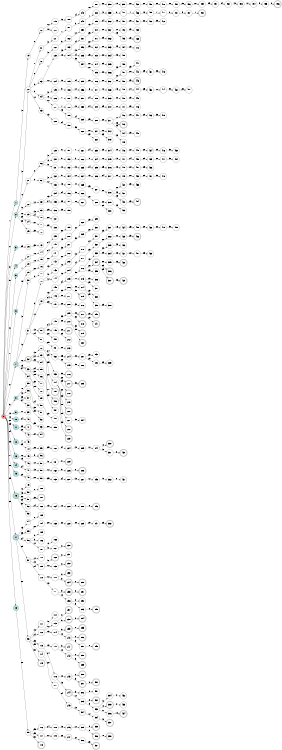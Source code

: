digraph APTA {
__start0 [label="" shape="none"];

rankdir=LR;
size="8,5";

s0 [style="filled", color="black", fillcolor="#ff817b" shape="circle", label="0"];
s1 [style="filled", color="black", fillcolor="powderblue" shape="circle", label="1"];
s2 [style="filled", color="black", fillcolor="powderblue" shape="circle", label="2"];
s3 [style="filled", color="black", fillcolor="powderblue" shape="circle", label="3"];
s4 [style="filled", color="black", fillcolor="powderblue" shape="circle", label="4"];
s5 [style="filled", color="black", fillcolor="powderblue" shape="circle", label="5"];
s6 [style="filled", color="black", fillcolor="powderblue" shape="circle", label="6"];
s7 [style="rounded,filled", color="black", fillcolor="powderblue" shape="doublecircle", label="7"];
s8 [style="filled", color="black", fillcolor="powderblue" shape="circle", label="8"];
s9 [style="filled", color="black", fillcolor="powderblue" shape="circle", label="9"];
s10 [style="filled", color="black", fillcolor="powderblue" shape="circle", label="10"];
s11 [style="filled", color="black", fillcolor="powderblue" shape="circle", label="11"];
s12 [style="filled", color="black", fillcolor="powderblue" shape="circle", label="12"];
s13 [style="filled", color="black", fillcolor="powderblue" shape="circle", label="13"];
s14 [style="filled", color="black", fillcolor="powderblue" shape="circle", label="14"];
s15 [style="filled", color="black", fillcolor="powderblue" shape="circle", label="15"];
s16 [style="rounded,filled", color="black", fillcolor="powderblue" shape="doublecircle", label="16"];
s17 [style="rounded,filled", color="black", fillcolor="powderblue" shape="doublecircle", label="17"];
s18 [style="filled", color="black", fillcolor="powderblue" shape="circle", label="18"];
s19 [style="filled", color="black", fillcolor="white" shape="circle", label="19"];
s20 [style="filled", color="black", fillcolor="white" shape="circle", label="20"];
s21 [style="filled", color="black", fillcolor="white" shape="circle", label="21"];
s22 [style="filled", color="black", fillcolor="white" shape="circle", label="22"];
s23 [style="filled", color="black", fillcolor="white" shape="circle", label="23"];
s24 [style="filled", color="black", fillcolor="white" shape="circle", label="24"];
s25 [style="filled", color="black", fillcolor="white" shape="circle", label="25"];
s26 [style="filled", color="black", fillcolor="white" shape="circle", label="26"];
s27 [style="filled", color="black", fillcolor="white" shape="circle", label="27"];
s28 [style="filled", color="black", fillcolor="white" shape="circle", label="28"];
s29 [style="filled", color="black", fillcolor="white" shape="circle", label="29"];
s30 [style="filled", color="black", fillcolor="white" shape="circle", label="30"];
s31 [style="filled", color="black", fillcolor="white" shape="circle", label="31"];
s32 [style="rounded,filled", color="black", fillcolor="white" shape="doublecircle", label="32"];
s33 [style="filled", color="black", fillcolor="white" shape="circle", label="33"];
s34 [style="filled", color="black", fillcolor="white" shape="circle", label="34"];
s35 [style="filled", color="black", fillcolor="white" shape="circle", label="35"];
s36 [style="filled", color="black", fillcolor="white" shape="circle", label="36"];
s37 [style="filled", color="black", fillcolor="white" shape="circle", label="37"];
s38 [style="filled", color="black", fillcolor="white" shape="circle", label="38"];
s39 [style="filled", color="black", fillcolor="white" shape="circle", label="39"];
s40 [style="filled", color="black", fillcolor="white" shape="circle", label="40"];
s41 [style="rounded,filled", color="black", fillcolor="white" shape="doublecircle", label="41"];
s42 [style="filled", color="black", fillcolor="white" shape="circle", label="42"];
s43 [style="filled", color="black", fillcolor="white" shape="circle", label="43"];
s44 [style="filled", color="black", fillcolor="white" shape="circle", label="44"];
s45 [style="filled", color="black", fillcolor="white" shape="circle", label="45"];
s46 [style="filled", color="black", fillcolor="white" shape="circle", label="46"];
s47 [style="filled", color="black", fillcolor="white" shape="circle", label="47"];
s48 [style="filled", color="black", fillcolor="white" shape="circle", label="48"];
s49 [style="filled", color="black", fillcolor="white" shape="circle", label="49"];
s50 [style="filled", color="black", fillcolor="white" shape="circle", label="50"];
s51 [style="filled", color="black", fillcolor="white" shape="circle", label="51"];
s52 [style="filled", color="black", fillcolor="white" shape="circle", label="52"];
s53 [style="filled", color="black", fillcolor="white" shape="circle", label="53"];
s54 [style="filled", color="black", fillcolor="white" shape="circle", label="54"];
s55 [style="filled", color="black", fillcolor="white" shape="circle", label="55"];
s56 [style="filled", color="black", fillcolor="white" shape="circle", label="56"];
s57 [style="filled", color="black", fillcolor="white" shape="circle", label="57"];
s58 [style="filled", color="black", fillcolor="white" shape="circle", label="58"];
s59 [style="filled", color="black", fillcolor="white" shape="circle", label="59"];
s60 [style="filled", color="black", fillcolor="white" shape="circle", label="60"];
s61 [style="filled", color="black", fillcolor="white" shape="circle", label="61"];
s62 [style="filled", color="black", fillcolor="white" shape="circle", label="62"];
s63 [style="filled", color="black", fillcolor="white" shape="circle", label="63"];
s64 [style="filled", color="black", fillcolor="white" shape="circle", label="64"];
s65 [style="filled", color="black", fillcolor="white" shape="circle", label="65"];
s66 [style="filled", color="black", fillcolor="white" shape="circle", label="66"];
s67 [style="filled", color="black", fillcolor="white" shape="circle", label="67"];
s68 [style="filled", color="black", fillcolor="white" shape="circle", label="68"];
s69 [style="filled", color="black", fillcolor="white" shape="circle", label="69"];
s70 [style="filled", color="black", fillcolor="white" shape="circle", label="70"];
s71 [style="filled", color="black", fillcolor="white" shape="circle", label="71"];
s72 [style="filled", color="black", fillcolor="white" shape="circle", label="72"];
s73 [style="filled", color="black", fillcolor="white" shape="circle", label="73"];
s74 [style="filled", color="black", fillcolor="white" shape="circle", label="74"];
s75 [style="filled", color="black", fillcolor="white" shape="circle", label="75"];
s76 [style="filled", color="black", fillcolor="white" shape="circle", label="76"];
s77 [style="filled", color="black", fillcolor="white" shape="circle", label="77"];
s78 [style="filled", color="black", fillcolor="white" shape="circle", label="78"];
s79 [style="filled", color="black", fillcolor="white" shape="circle", label="79"];
s80 [style="rounded,filled", color="black", fillcolor="white" shape="doublecircle", label="80"];
s81 [style="filled", color="black", fillcolor="white" shape="circle", label="81"];
s82 [style="filled", color="black", fillcolor="white" shape="circle", label="82"];
s83 [style="filled", color="black", fillcolor="white" shape="circle", label="83"];
s84 [style="filled", color="black", fillcolor="white" shape="circle", label="84"];
s85 [style="filled", color="black", fillcolor="white" shape="circle", label="85"];
s86 [style="filled", color="black", fillcolor="white" shape="circle", label="86"];
s87 [style="filled", color="black", fillcolor="white" shape="circle", label="87"];
s88 [style="filled", color="black", fillcolor="white" shape="circle", label="88"];
s89 [style="filled", color="black", fillcolor="white" shape="circle", label="89"];
s90 [style="filled", color="black", fillcolor="white" shape="circle", label="90"];
s91 [style="filled", color="black", fillcolor="white" shape="circle", label="91"];
s92 [style="filled", color="black", fillcolor="white" shape="circle", label="92"];
s93 [style="filled", color="black", fillcolor="white" shape="circle", label="93"];
s94 [style="rounded,filled", color="black", fillcolor="white" shape="doublecircle", label="94"];
s95 [style="filled", color="black", fillcolor="white" shape="circle", label="95"];
s96 [style="rounded,filled", color="black", fillcolor="white" shape="doublecircle", label="96"];
s97 [style="filled", color="black", fillcolor="white" shape="circle", label="97"];
s98 [style="filled", color="black", fillcolor="white" shape="circle", label="98"];
s99 [style="filled", color="black", fillcolor="white" shape="circle", label="99"];
s100 [style="filled", color="black", fillcolor="white" shape="circle", label="100"];
s101 [style="rounded,filled", color="black", fillcolor="white" shape="doublecircle", label="101"];
s102 [style="filled", color="black", fillcolor="white" shape="circle", label="102"];
s103 [style="filled", color="black", fillcolor="white" shape="circle", label="103"];
s104 [style="filled", color="black", fillcolor="white" shape="circle", label="104"];
s105 [style="filled", color="black", fillcolor="white" shape="circle", label="105"];
s106 [style="filled", color="black", fillcolor="white" shape="circle", label="106"];
s107 [style="filled", color="black", fillcolor="white" shape="circle", label="107"];
s108 [style="filled", color="black", fillcolor="white" shape="circle", label="108"];
s109 [style="filled", color="black", fillcolor="white" shape="circle", label="109"];
s110 [style="filled", color="black", fillcolor="white" shape="circle", label="110"];
s111 [style="filled", color="black", fillcolor="white" shape="circle", label="111"];
s112 [style="filled", color="black", fillcolor="white" shape="circle", label="112"];
s113 [style="filled", color="black", fillcolor="white" shape="circle", label="113"];
s114 [style="filled", color="black", fillcolor="white" shape="circle", label="114"];
s115 [style="rounded,filled", color="black", fillcolor="white" shape="doublecircle", label="115"];
s116 [style="filled", color="black", fillcolor="white" shape="circle", label="116"];
s117 [style="filled", color="black", fillcolor="white" shape="circle", label="117"];
s118 [style="rounded,filled", color="black", fillcolor="white" shape="doublecircle", label="118"];
s119 [style="filled", color="black", fillcolor="white" shape="circle", label="119"];
s120 [style="filled", color="black", fillcolor="white" shape="circle", label="120"];
s121 [style="filled", color="black", fillcolor="white" shape="circle", label="121"];
s122 [style="filled", color="black", fillcolor="white" shape="circle", label="122"];
s123 [style="filled", color="black", fillcolor="white" shape="circle", label="123"];
s124 [style="filled", color="black", fillcolor="white" shape="circle", label="124"];
s125 [style="filled", color="black", fillcolor="white" shape="circle", label="125"];
s126 [style="filled", color="black", fillcolor="white" shape="circle", label="126"];
s127 [style="filled", color="black", fillcolor="white" shape="circle", label="127"];
s128 [style="filled", color="black", fillcolor="white" shape="circle", label="128"];
s129 [style="filled", color="black", fillcolor="white" shape="circle", label="129"];
s130 [style="filled", color="black", fillcolor="white" shape="circle", label="130"];
s131 [style="filled", color="black", fillcolor="white" shape="circle", label="131"];
s132 [style="filled", color="black", fillcolor="white" shape="circle", label="132"];
s133 [style="filled", color="black", fillcolor="white" shape="circle", label="133"];
s134 [style="filled", color="black", fillcolor="white" shape="circle", label="134"];
s135 [style="filled", color="black", fillcolor="white" shape="circle", label="135"];
s136 [style="filled", color="black", fillcolor="white" shape="circle", label="136"];
s137 [style="filled", color="black", fillcolor="white" shape="circle", label="137"];
s138 [style="filled", color="black", fillcolor="white" shape="circle", label="138"];
s139 [style="filled", color="black", fillcolor="white" shape="circle", label="139"];
s140 [style="filled", color="black", fillcolor="white" shape="circle", label="140"];
s141 [style="filled", color="black", fillcolor="white" shape="circle", label="141"];
s142 [style="filled", color="black", fillcolor="white" shape="circle", label="142"];
s143 [style="filled", color="black", fillcolor="white" shape="circle", label="143"];
s144 [style="filled", color="black", fillcolor="white" shape="circle", label="144"];
s145 [style="filled", color="black", fillcolor="white" shape="circle", label="145"];
s146 [style="filled", color="black", fillcolor="white" shape="circle", label="146"];
s147 [style="filled", color="black", fillcolor="white" shape="circle", label="147"];
s148 [style="filled", color="black", fillcolor="white" shape="circle", label="148"];
s149 [style="filled", color="black", fillcolor="white" shape="circle", label="149"];
s150 [style="filled", color="black", fillcolor="white" shape="circle", label="150"];
s151 [style="filled", color="black", fillcolor="white" shape="circle", label="151"];
s152 [style="filled", color="black", fillcolor="white" shape="circle", label="152"];
s153 [style="filled", color="black", fillcolor="white" shape="circle", label="153"];
s154 [style="filled", color="black", fillcolor="white" shape="circle", label="154"];
s155 [style="rounded,filled", color="black", fillcolor="white" shape="doublecircle", label="155"];
s156 [style="rounded,filled", color="black", fillcolor="white" shape="doublecircle", label="156"];
s157 [style="filled", color="black", fillcolor="white" shape="circle", label="157"];
s158 [style="filled", color="black", fillcolor="white" shape="circle", label="158"];
s159 [style="filled", color="black", fillcolor="white" shape="circle", label="159"];
s160 [style="filled", color="black", fillcolor="white" shape="circle", label="160"];
s161 [style="filled", color="black", fillcolor="white" shape="circle", label="161"];
s162 [style="filled", color="black", fillcolor="white" shape="circle", label="162"];
s163 [style="filled", color="black", fillcolor="white" shape="circle", label="163"];
s164 [style="filled", color="black", fillcolor="white" shape="circle", label="164"];
s165 [style="filled", color="black", fillcolor="white" shape="circle", label="165"];
s166 [style="filled", color="black", fillcolor="white" shape="circle", label="166"];
s167 [style="filled", color="black", fillcolor="white" shape="circle", label="167"];
s168 [style="rounded,filled", color="black", fillcolor="white" shape="doublecircle", label="168"];
s169 [style="filled", color="black", fillcolor="white" shape="circle", label="169"];
s170 [style="filled", color="black", fillcolor="white" shape="circle", label="170"];
s171 [style="filled", color="black", fillcolor="white" shape="circle", label="171"];
s172 [style="filled", color="black", fillcolor="white" shape="circle", label="172"];
s173 [style="filled", color="black", fillcolor="white" shape="circle", label="173"];
s174 [style="filled", color="black", fillcolor="white" shape="circle", label="174"];
s175 [style="filled", color="black", fillcolor="white" shape="circle", label="175"];
s176 [style="filled", color="black", fillcolor="white" shape="circle", label="176"];
s177 [style="filled", color="black", fillcolor="white" shape="circle", label="177"];
s178 [style="filled", color="black", fillcolor="white" shape="circle", label="178"];
s179 [style="filled", color="black", fillcolor="white" shape="circle", label="179"];
s180 [style="filled", color="black", fillcolor="white" shape="circle", label="180"];
s181 [style="filled", color="black", fillcolor="white" shape="circle", label="181"];
s182 [style="filled", color="black", fillcolor="white" shape="circle", label="182"];
s183 [style="filled", color="black", fillcolor="white" shape="circle", label="183"];
s184 [style="filled", color="black", fillcolor="white" shape="circle", label="184"];
s185 [style="filled", color="black", fillcolor="white" shape="circle", label="185"];
s186 [style="filled", color="black", fillcolor="white" shape="circle", label="186"];
s187 [style="filled", color="black", fillcolor="white" shape="circle", label="187"];
s188 [style="filled", color="black", fillcolor="white" shape="circle", label="188"];
s189 [style="filled", color="black", fillcolor="white" shape="circle", label="189"];
s190 [style="filled", color="black", fillcolor="white" shape="circle", label="190"];
s191 [style="filled", color="black", fillcolor="white" shape="circle", label="191"];
s192 [style="filled", color="black", fillcolor="white" shape="circle", label="192"];
s193 [style="filled", color="black", fillcolor="white" shape="circle", label="193"];
s194 [style="filled", color="black", fillcolor="white" shape="circle", label="194"];
s195 [style="filled", color="black", fillcolor="white" shape="circle", label="195"];
s196 [style="filled", color="black", fillcolor="white" shape="circle", label="196"];
s197 [style="filled", color="black", fillcolor="white" shape="circle", label="197"];
s198 [style="filled", color="black", fillcolor="white" shape="circle", label="198"];
s199 [style="filled", color="black", fillcolor="white" shape="circle", label="199"];
s200 [style="filled", color="black", fillcolor="white" shape="circle", label="200"];
s201 [style="filled", color="black", fillcolor="white" shape="circle", label="201"];
s202 [style="filled", color="black", fillcolor="white" shape="circle", label="202"];
s203 [style="filled", color="black", fillcolor="white" shape="circle", label="203"];
s204 [style="filled", color="black", fillcolor="white" shape="circle", label="204"];
s205 [style="filled", color="black", fillcolor="white" shape="circle", label="205"];
s206 [style="filled", color="black", fillcolor="white" shape="circle", label="206"];
s207 [style="filled", color="black", fillcolor="white" shape="circle", label="207"];
s208 [style="filled", color="black", fillcolor="white" shape="circle", label="208"];
s209 [style="filled", color="black", fillcolor="white" shape="circle", label="209"];
s210 [style="filled", color="black", fillcolor="white" shape="circle", label="210"];
s211 [style="rounded,filled", color="black", fillcolor="white" shape="doublecircle", label="211"];
s212 [style="filled", color="black", fillcolor="white" shape="circle", label="212"];
s213 [style="filled", color="black", fillcolor="white" shape="circle", label="213"];
s214 [style="filled", color="black", fillcolor="white" shape="circle", label="214"];
s215 [style="filled", color="black", fillcolor="white" shape="circle", label="215"];
s216 [style="rounded,filled", color="black", fillcolor="white" shape="doublecircle", label="216"];
s217 [style="rounded,filled", color="black", fillcolor="white" shape="doublecircle", label="217"];
s218 [style="rounded,filled", color="black", fillcolor="white" shape="doublecircle", label="218"];
s219 [style="filled", color="black", fillcolor="white" shape="circle", label="219"];
s220 [style="rounded,filled", color="black", fillcolor="white" shape="doublecircle", label="220"];
s221 [style="filled", color="black", fillcolor="white" shape="circle", label="221"];
s222 [style="rounded,filled", color="black", fillcolor="white" shape="doublecircle", label="222"];
s223 [style="rounded,filled", color="black", fillcolor="white" shape="doublecircle", label="223"];
s224 [style="filled", color="black", fillcolor="white" shape="circle", label="224"];
s225 [style="rounded,filled", color="black", fillcolor="white" shape="doublecircle", label="225"];
s226 [style="filled", color="black", fillcolor="white" shape="circle", label="226"];
s227 [style="filled", color="black", fillcolor="white" shape="circle", label="227"];
s228 [style="filled", color="black", fillcolor="white" shape="circle", label="228"];
s229 [style="filled", color="black", fillcolor="white" shape="circle", label="229"];
s230 [style="rounded,filled", color="black", fillcolor="white" shape="doublecircle", label="230"];
s231 [style="filled", color="black", fillcolor="white" shape="circle", label="231"];
s232 [style="rounded,filled", color="black", fillcolor="white" shape="doublecircle", label="232"];
s233 [style="rounded,filled", color="black", fillcolor="white" shape="doublecircle", label="233"];
s234 [style="rounded,filled", color="black", fillcolor="white" shape="doublecircle", label="234"];
s235 [style="rounded,filled", color="black", fillcolor="white" shape="doublecircle", label="235"];
s236 [style="filled", color="black", fillcolor="white" shape="circle", label="236"];
s237 [style="rounded,filled", color="black", fillcolor="white" shape="doublecircle", label="237"];
s238 [style="rounded,filled", color="black", fillcolor="white" shape="doublecircle", label="238"];
s239 [style="rounded,filled", color="black", fillcolor="white" shape="doublecircle", label="239"];
s240 [style="filled", color="black", fillcolor="white" shape="circle", label="240"];
s241 [style="rounded,filled", color="black", fillcolor="white" shape="doublecircle", label="241"];
s242 [style="filled", color="black", fillcolor="white" shape="circle", label="242"];
s243 [style="filled", color="black", fillcolor="white" shape="circle", label="243"];
s244 [style="rounded,filled", color="black", fillcolor="white" shape="doublecircle", label="244"];
s245 [style="filled", color="black", fillcolor="white" shape="circle", label="245"];
s246 [style="filled", color="black", fillcolor="white" shape="circle", label="246"];
s247 [style="filled", color="black", fillcolor="white" shape="circle", label="247"];
s248 [style="filled", color="black", fillcolor="white" shape="circle", label="248"];
s249 [style="filled", color="black", fillcolor="white" shape="circle", label="249"];
s250 [style="filled", color="black", fillcolor="white" shape="circle", label="250"];
s251 [style="filled", color="black", fillcolor="white" shape="circle", label="251"];
s252 [style="filled", color="black", fillcolor="white" shape="circle", label="252"];
s253 [style="filled", color="black", fillcolor="white" shape="circle", label="253"];
s254 [style="filled", color="black", fillcolor="white" shape="circle", label="254"];
s255 [style="filled", color="black", fillcolor="white" shape="circle", label="255"];
s256 [style="filled", color="black", fillcolor="white" shape="circle", label="256"];
s257 [style="filled", color="black", fillcolor="white" shape="circle", label="257"];
s258 [style="filled", color="black", fillcolor="white" shape="circle", label="258"];
s259 [style="filled", color="black", fillcolor="white" shape="circle", label="259"];
s260 [style="filled", color="black", fillcolor="white" shape="circle", label="260"];
s261 [style="filled", color="black", fillcolor="white" shape="circle", label="261"];
s262 [style="filled", color="black", fillcolor="white" shape="circle", label="262"];
s263 [style="filled", color="black", fillcolor="white" shape="circle", label="263"];
s264 [style="filled", color="black", fillcolor="white" shape="circle", label="264"];
s265 [style="filled", color="black", fillcolor="white" shape="circle", label="265"];
s266 [style="filled", color="black", fillcolor="white" shape="circle", label="266"];
s267 [style="rounded,filled", color="black", fillcolor="white" shape="doublecircle", label="267"];
s268 [style="filled", color="black", fillcolor="white" shape="circle", label="268"];
s269 [style="filled", color="black", fillcolor="white" shape="circle", label="269"];
s270 [style="filled", color="black", fillcolor="white" shape="circle", label="270"];
s271 [style="filled", color="black", fillcolor="white" shape="circle", label="271"];
s272 [style="filled", color="black", fillcolor="white" shape="circle", label="272"];
s273 [style="filled", color="black", fillcolor="white" shape="circle", label="273"];
s274 [style="filled", color="black", fillcolor="white" shape="circle", label="274"];
s275 [style="rounded,filled", color="black", fillcolor="white" shape="doublecircle", label="275"];
s276 [style="filled", color="black", fillcolor="white" shape="circle", label="276"];
s277 [style="rounded,filled", color="black", fillcolor="white" shape="doublecircle", label="277"];
s278 [style="rounded,filled", color="black", fillcolor="white" shape="doublecircle", label="278"];
s279 [style="rounded,filled", color="black", fillcolor="white" shape="doublecircle", label="279"];
s280 [style="rounded,filled", color="black", fillcolor="white" shape="doublecircle", label="280"];
s281 [style="filled", color="black", fillcolor="white" shape="circle", label="281"];
s282 [style="filled", color="black", fillcolor="white" shape="circle", label="282"];
s283 [style="rounded,filled", color="black", fillcolor="white" shape="doublecircle", label="283"];
s284 [style="filled", color="black", fillcolor="white" shape="circle", label="284"];
s285 [style="filled", color="black", fillcolor="white" shape="circle", label="285"];
s286 [style="rounded,filled", color="black", fillcolor="white" shape="doublecircle", label="286"];
s287 [style="filled", color="black", fillcolor="white" shape="circle", label="287"];
s288 [style="filled", color="black", fillcolor="white" shape="circle", label="288"];
s289 [style="filled", color="black", fillcolor="white" shape="circle", label="289"];
s290 [style="rounded,filled", color="black", fillcolor="white" shape="doublecircle", label="290"];
s291 [style="rounded,filled", color="black", fillcolor="white" shape="doublecircle", label="291"];
s292 [style="filled", color="black", fillcolor="white" shape="circle", label="292"];
s293 [style="filled", color="black", fillcolor="white" shape="circle", label="293"];
s294 [style="rounded,filled", color="black", fillcolor="white" shape="doublecircle", label="294"];
s295 [style="rounded,filled", color="black", fillcolor="white" shape="doublecircle", label="295"];
s296 [style="rounded,filled", color="black", fillcolor="white" shape="doublecircle", label="296"];
s297 [style="filled", color="black", fillcolor="white" shape="circle", label="297"];
s298 [style="rounded,filled", color="black", fillcolor="white" shape="doublecircle", label="298"];
s299 [style="rounded,filled", color="black", fillcolor="white" shape="doublecircle", label="299"];
s300 [style="rounded,filled", color="black", fillcolor="white" shape="doublecircle", label="300"];
s301 [style="rounded,filled", color="black", fillcolor="white" shape="doublecircle", label="301"];
s302 [style="filled", color="black", fillcolor="white" shape="circle", label="302"];
s303 [style="filled", color="black", fillcolor="white" shape="circle", label="303"];
s304 [style="filled", color="black", fillcolor="white" shape="circle", label="304"];
s305 [style="filled", color="black", fillcolor="white" shape="circle", label="305"];
s306 [style="filled", color="black", fillcolor="white" shape="circle", label="306"];
s307 [style="filled", color="black", fillcolor="white" shape="circle", label="307"];
s308 [style="filled", color="black", fillcolor="white" shape="circle", label="308"];
s309 [style="filled", color="black", fillcolor="white" shape="circle", label="309"];
s310 [style="filled", color="black", fillcolor="white" shape="circle", label="310"];
s311 [style="filled", color="black", fillcolor="white" shape="circle", label="311"];
s312 [style="filled", color="black", fillcolor="white" shape="circle", label="312"];
s313 [style="filled", color="black", fillcolor="white" shape="circle", label="313"];
s314 [style="filled", color="black", fillcolor="white" shape="circle", label="314"];
s315 [style="filled", color="black", fillcolor="white" shape="circle", label="315"];
s316 [style="filled", color="black", fillcolor="white" shape="circle", label="316"];
s317 [style="filled", color="black", fillcolor="white" shape="circle", label="317"];
s318 [style="filled", color="black", fillcolor="white" shape="circle", label="318"];
s319 [style="filled", color="black", fillcolor="white" shape="circle", label="319"];
s320 [style="filled", color="black", fillcolor="white" shape="circle", label="320"];
s321 [style="filled", color="black", fillcolor="white" shape="circle", label="321"];
s322 [style="filled", color="black", fillcolor="white" shape="circle", label="322"];
s323 [style="filled", color="black", fillcolor="white" shape="circle", label="323"];
s324 [style="filled", color="black", fillcolor="white" shape="circle", label="324"];
s325 [style="filled", color="black", fillcolor="white" shape="circle", label="325"];
s326 [style="filled", color="black", fillcolor="white" shape="circle", label="326"];
s327 [style="filled", color="black", fillcolor="white" shape="circle", label="327"];
s328 [style="filled", color="black", fillcolor="white" shape="circle", label="328"];
s329 [style="filled", color="black", fillcolor="white" shape="circle", label="329"];
s330 [style="filled", color="black", fillcolor="white" shape="circle", label="330"];
s331 [style="filled", color="black", fillcolor="white" shape="circle", label="331"];
s332 [style="filled", color="black", fillcolor="white" shape="circle", label="332"];
s333 [style="filled", color="black", fillcolor="white" shape="circle", label="333"];
s334 [style="rounded,filled", color="black", fillcolor="white" shape="doublecircle", label="334"];
s335 [style="filled", color="black", fillcolor="white" shape="circle", label="335"];
s336 [style="filled", color="black", fillcolor="white" shape="circle", label="336"];
s337 [style="filled", color="black", fillcolor="white" shape="circle", label="337"];
s338 [style="filled", color="black", fillcolor="white" shape="circle", label="338"];
s339 [style="filled", color="black", fillcolor="white" shape="circle", label="339"];
s340 [style="rounded,filled", color="black", fillcolor="white" shape="doublecircle", label="340"];
s341 [style="rounded,filled", color="black", fillcolor="white" shape="doublecircle", label="341"];
s342 [style="filled", color="black", fillcolor="white" shape="circle", label="342"];
s343 [style="filled", color="black", fillcolor="white" shape="circle", label="343"];
s344 [style="filled", color="black", fillcolor="white" shape="circle", label="344"];
s345 [style="filled", color="black", fillcolor="white" shape="circle", label="345"];
s346 [style="rounded,filled", color="black", fillcolor="white" shape="doublecircle", label="346"];
s347 [style="filled", color="black", fillcolor="white" shape="circle", label="347"];
s348 [style="rounded,filled", color="black", fillcolor="white" shape="doublecircle", label="348"];
s349 [style="rounded,filled", color="black", fillcolor="white" shape="doublecircle", label="349"];
s350 [style="rounded,filled", color="black", fillcolor="white" shape="doublecircle", label="350"];
s351 [style="filled", color="black", fillcolor="white" shape="circle", label="351"];
s352 [style="rounded,filled", color="black", fillcolor="white" shape="doublecircle", label="352"];
s353 [style="filled", color="black", fillcolor="white" shape="circle", label="353"];
s354 [style="filled", color="black", fillcolor="white" shape="circle", label="354"];
s355 [style="rounded,filled", color="black", fillcolor="white" shape="doublecircle", label="355"];
s356 [style="rounded,filled", color="black", fillcolor="white" shape="doublecircle", label="356"];
s357 [style="rounded,filled", color="black", fillcolor="white" shape="doublecircle", label="357"];
s358 [style="filled", color="black", fillcolor="white" shape="circle", label="358"];
s359 [style="filled", color="black", fillcolor="white" shape="circle", label="359"];
s360 [style="filled", color="black", fillcolor="white" shape="circle", label="360"];
s361 [style="filled", color="black", fillcolor="white" shape="circle", label="361"];
s362 [style="filled", color="black", fillcolor="white" shape="circle", label="362"];
s363 [style="filled", color="black", fillcolor="white" shape="circle", label="363"];
s364 [style="filled", color="black", fillcolor="white" shape="circle", label="364"];
s365 [style="filled", color="black", fillcolor="white" shape="circle", label="365"];
s366 [style="filled", color="black", fillcolor="white" shape="circle", label="366"];
s367 [style="filled", color="black", fillcolor="white" shape="circle", label="367"];
s368 [style="filled", color="black", fillcolor="white" shape="circle", label="368"];
s369 [style="filled", color="black", fillcolor="white" shape="circle", label="369"];
s370 [style="filled", color="black", fillcolor="white" shape="circle", label="370"];
s371 [style="filled", color="black", fillcolor="white" shape="circle", label="371"];
s372 [style="filled", color="black", fillcolor="white" shape="circle", label="372"];
s373 [style="filled", color="black", fillcolor="white" shape="circle", label="373"];
s374 [style="filled", color="black", fillcolor="white" shape="circle", label="374"];
s375 [style="filled", color="black", fillcolor="white" shape="circle", label="375"];
s376 [style="filled", color="black", fillcolor="white" shape="circle", label="376"];
s377 [style="filled", color="black", fillcolor="white" shape="circle", label="377"];
s378 [style="filled", color="black", fillcolor="white" shape="circle", label="378"];
s379 [style="filled", color="black", fillcolor="white" shape="circle", label="379"];
s380 [style="filled", color="black", fillcolor="white" shape="circle", label="380"];
s381 [style="filled", color="black", fillcolor="white" shape="circle", label="381"];
s382 [style="filled", color="black", fillcolor="white" shape="circle", label="382"];
s383 [style="filled", color="black", fillcolor="white" shape="circle", label="383"];
s384 [style="filled", color="black", fillcolor="white" shape="circle", label="384"];
s385 [style="filled", color="black", fillcolor="white" shape="circle", label="385"];
s386 [style="rounded,filled", color="black", fillcolor="white" shape="doublecircle", label="386"];
s387 [style="rounded,filled", color="black", fillcolor="white" shape="doublecircle", label="387"];
s388 [style="filled", color="black", fillcolor="white" shape="circle", label="388"];
s389 [style="filled", color="black", fillcolor="white" shape="circle", label="389"];
s390 [style="rounded,filled", color="black", fillcolor="white" shape="doublecircle", label="390"];
s391 [style="filled", color="black", fillcolor="white" shape="circle", label="391"];
s392 [style="filled", color="black", fillcolor="white" shape="circle", label="392"];
s393 [style="rounded,filled", color="black", fillcolor="white" shape="doublecircle", label="393"];
s394 [style="filled", color="black", fillcolor="white" shape="circle", label="394"];
s395 [style="rounded,filled", color="black", fillcolor="white" shape="doublecircle", label="395"];
s396 [style="filled", color="black", fillcolor="white" shape="circle", label="396"];
s397 [style="rounded,filled", color="black", fillcolor="white" shape="doublecircle", label="397"];
s398 [style="rounded,filled", color="black", fillcolor="white" shape="doublecircle", label="398"];
s399 [style="filled", color="black", fillcolor="white" shape="circle", label="399"];
s400 [style="filled", color="black", fillcolor="white" shape="circle", label="400"];
s401 [style="filled", color="black", fillcolor="white" shape="circle", label="401"];
s402 [style="filled", color="black", fillcolor="white" shape="circle", label="402"];
s403 [style="filled", color="black", fillcolor="white" shape="circle", label="403"];
s404 [style="filled", color="black", fillcolor="white" shape="circle", label="404"];
s405 [style="filled", color="black", fillcolor="white" shape="circle", label="405"];
s406 [style="filled", color="black", fillcolor="white" shape="circle", label="406"];
s407 [style="filled", color="black", fillcolor="white" shape="circle", label="407"];
s408 [style="filled", color="black", fillcolor="white" shape="circle", label="408"];
s409 [style="filled", color="black", fillcolor="white" shape="circle", label="409"];
s410 [style="filled", color="black", fillcolor="white" shape="circle", label="410"];
s411 [style="filled", color="black", fillcolor="white" shape="circle", label="411"];
s412 [style="filled", color="black", fillcolor="white" shape="circle", label="412"];
s413 [style="rounded,filled", color="black", fillcolor="white" shape="doublecircle", label="413"];
s414 [style="filled", color="black", fillcolor="white" shape="circle", label="414"];
s415 [style="filled", color="black", fillcolor="white" shape="circle", label="415"];
s416 [style="filled", color="black", fillcolor="white" shape="circle", label="416"];
s417 [style="filled", color="black", fillcolor="white" shape="circle", label="417"];
s418 [style="filled", color="black", fillcolor="white" shape="circle", label="418"];
s419 [style="filled", color="black", fillcolor="white" shape="circle", label="419"];
s420 [style="filled", color="black", fillcolor="white" shape="circle", label="420"];
s421 [style="filled", color="black", fillcolor="white" shape="circle", label="421"];
s422 [style="filled", color="black", fillcolor="white" shape="circle", label="422"];
s423 [style="filled", color="black", fillcolor="white" shape="circle", label="423"];
s424 [style="filled", color="black", fillcolor="white" shape="circle", label="424"];
s425 [style="filled", color="black", fillcolor="white" shape="circle", label="425"];
s426 [style="filled", color="black", fillcolor="white" shape="circle", label="426"];
s427 [style="filled", color="black", fillcolor="white" shape="circle", label="427"];
s428 [style="rounded,filled", color="black", fillcolor="white" shape="doublecircle", label="428"];
s429 [style="rounded,filled", color="black", fillcolor="white" shape="doublecircle", label="429"];
s430 [style="rounded,filled", color="black", fillcolor="white" shape="doublecircle", label="430"];
s431 [style="filled", color="black", fillcolor="white" shape="circle", label="431"];
s432 [style="filled", color="black", fillcolor="white" shape="circle", label="432"];
s433 [style="filled", color="black", fillcolor="white" shape="circle", label="433"];
s434 [style="rounded,filled", color="black", fillcolor="white" shape="doublecircle", label="434"];
s435 [style="filled", color="black", fillcolor="white" shape="circle", label="435"];
s436 [style="filled", color="black", fillcolor="white" shape="circle", label="436"];
s437 [style="filled", color="black", fillcolor="white" shape="circle", label="437"];
s438 [style="filled", color="black", fillcolor="white" shape="circle", label="438"];
s439 [style="rounded,filled", color="black", fillcolor="white" shape="doublecircle", label="439"];
s440 [style="filled", color="black", fillcolor="white" shape="circle", label="440"];
s441 [style="filled", color="black", fillcolor="white" shape="circle", label="441"];
s442 [style="filled", color="black", fillcolor="white" shape="circle", label="442"];
s443 [style="rounded,filled", color="black", fillcolor="white" shape="doublecircle", label="443"];
s444 [style="filled", color="black", fillcolor="white" shape="circle", label="444"];
s445 [style="filled", color="black", fillcolor="white" shape="circle", label="445"];
s446 [style="filled", color="black", fillcolor="white" shape="circle", label="446"];
s447 [style="filled", color="black", fillcolor="white" shape="circle", label="447"];
s448 [style="filled", color="black", fillcolor="white" shape="circle", label="448"];
s449 [style="filled", color="black", fillcolor="white" shape="circle", label="449"];
s450 [style="filled", color="black", fillcolor="white" shape="circle", label="450"];
s451 [style="filled", color="black", fillcolor="white" shape="circle", label="451"];
s452 [style="filled", color="black", fillcolor="white" shape="circle", label="452"];
s453 [style="filled", color="black", fillcolor="white" shape="circle", label="453"];
s454 [style="rounded,filled", color="black", fillcolor="white" shape="doublecircle", label="454"];
s455 [style="filled", color="black", fillcolor="white" shape="circle", label="455"];
s456 [style="rounded,filled", color="black", fillcolor="white" shape="doublecircle", label="456"];
s457 [style="filled", color="black", fillcolor="white" shape="circle", label="457"];
s458 [style="filled", color="black", fillcolor="white" shape="circle", label="458"];
s459 [style="filled", color="black", fillcolor="white" shape="circle", label="459"];
s460 [style="filled", color="black", fillcolor="white" shape="circle", label="460"];
s461 [style="filled", color="black", fillcolor="white" shape="circle", label="461"];
s462 [style="filled", color="black", fillcolor="white" shape="circle", label="462"];
s463 [style="filled", color="black", fillcolor="white" shape="circle", label="463"];
s464 [style="filled", color="black", fillcolor="white" shape="circle", label="464"];
s465 [style="filled", color="black", fillcolor="white" shape="circle", label="465"];
s466 [style="filled", color="black", fillcolor="white" shape="circle", label="466"];
s467 [style="filled", color="black", fillcolor="white" shape="circle", label="467"];
s468 [style="filled", color="black", fillcolor="white" shape="circle", label="468"];
s469 [style="filled", color="black", fillcolor="white" shape="circle", label="469"];
s470 [style="filled", color="black", fillcolor="white" shape="circle", label="470"];
s471 [style="filled", color="black", fillcolor="white" shape="circle", label="471"];
s472 [style="filled", color="black", fillcolor="white" shape="circle", label="472"];
s473 [style="filled", color="black", fillcolor="white" shape="circle", label="473"];
s474 [style="filled", color="black", fillcolor="white" shape="circle", label="474"];
s475 [style="filled", color="black", fillcolor="white" shape="circle", label="475"];
s476 [style="filled", color="black", fillcolor="white" shape="circle", label="476"];
s477 [style="filled", color="black", fillcolor="white" shape="circle", label="477"];
s478 [style="filled", color="black", fillcolor="white" shape="circle", label="478"];
s479 [style="filled", color="black", fillcolor="white" shape="circle", label="479"];
s480 [style="filled", color="black", fillcolor="white" shape="circle", label="480"];
s481 [style="filled", color="black", fillcolor="white" shape="circle", label="481"];
s482 [style="filled", color="black", fillcolor="white" shape="circle", label="482"];
s483 [style="filled", color="black", fillcolor="white" shape="circle", label="483"];
s484 [style="filled", color="black", fillcolor="white" shape="circle", label="484"];
s485 [style="filled", color="black", fillcolor="white" shape="circle", label="485"];
s486 [style="filled", color="black", fillcolor="white" shape="circle", label="486"];
s487 [style="filled", color="black", fillcolor="white" shape="circle", label="487"];
s488 [style="filled", color="black", fillcolor="white" shape="circle", label="488"];
s489 [style="filled", color="black", fillcolor="white" shape="circle", label="489"];
s490 [style="rounded,filled", color="black", fillcolor="white" shape="doublecircle", label="490"];
s491 [style="filled", color="black", fillcolor="white" shape="circle", label="491"];
s492 [style="filled", color="black", fillcolor="white" shape="circle", label="492"];
s493 [style="filled", color="black", fillcolor="white" shape="circle", label="493"];
s494 [style="filled", color="black", fillcolor="white" shape="circle", label="494"];
s495 [style="filled", color="black", fillcolor="white" shape="circle", label="495"];
s496 [style="rounded,filled", color="black", fillcolor="white" shape="doublecircle", label="496"];
s0 -> s1 [label="1"];
s0 -> s2 [label="2"];
s0 -> s3 [label="3"];
s0 -> s4 [label="5"];
s0 -> s5 [label="6"];
s0 -> s6 [label="7"];
s0 -> s7 [label="8"];
s0 -> s8 [label="9"];
s0 -> s9 [label="10"];
s0 -> s10 [label="12"];
s0 -> s11 [label="22"];
s0 -> s12 [label="23"];
s0 -> s13 [label="24"];
s0 -> s14 [label="25"];
s0 -> s15 [label="27"];
s0 -> s16 [label="28"];
s0 -> s17 [label="29"];
s0 -> s18 [label="30"];
s1 -> s19 [label="3"];
s2 -> s20 [label="3"];
s2 -> s21 [label="8"];
s2 -> s22 [label="9"];
s2 -> s23 [label="12"];
s2 -> s24 [label="25"];
s2 -> s25 [label="28"];
s3 -> s26 [label="25"];
s4 -> s27 [label="7"];
s5 -> s28 [label="7"];
s6 -> s29 [label="18"];
s7 -> s30 [label="3"];
s7 -> s31 [label="9"];
s7 -> s32 [label="12"];
s7 -> s33 [label="13"];
s7 -> s34 [label="24"];
s8 -> s35 [label="8"];
s8 -> s36 [label="12"];
s8 -> s37 [label="23"];
s8 -> s38 [label="24"];
s9 -> s39 [label="11"];
s10 -> s40 [label="24"];
s11 -> s41 [label="23"];
s11 -> s42 [label="28"];
s12 -> s43 [label="7"];
s12 -> s44 [label="29"];
s13 -> s45 [label="12"];
s13 -> s46 [label="13"];
s14 -> s47 [label="24"];
s15 -> s48 [label="29"];
s16 -> s49 [label="9"];
s16 -> s50 [label="13"];
s16 -> s51 [label="22"];
s16 -> s52 [label="25"];
s16 -> s53 [label="30"];
s17 -> s54 [label="13"];
s17 -> s55 [label="23"];
s17 -> s56 [label="24"];
s17 -> s57 [label="25"];
s17 -> s58 [label="28"];
s18 -> s59 [label="28"];
s19 -> s60 [label="6"];
s20 -> s61 [label="1"];
s20 -> s62 [label="2"];
s20 -> s63 [label="6"];
s20 -> s64 [label="9"];
s20 -> s65 [label="12"];
s21 -> s66 [label="2"];
s21 -> s67 [label="9"];
s22 -> s68 [label="12"];
s23 -> s69 [label="13"];
s23 -> s70 [label="24"];
s24 -> s71 [label="22"];
s25 -> s72 [label="23"];
s26 -> s73 [label="23"];
s27 -> s74 [label="18"];
s28 -> s75 [label="18"];
s29 -> s76 [label="22"];
s30 -> s77 [label="6"];
s31 -> s78 [label="3"];
s31 -> s79 [label="12"];
s31 -> s80 [label="13"];
s31 -> s81 [label="24"];
s32 -> s82 [label="13"];
s32 -> s83 [label="24"];
s32 -> s84 [label="25"];
s33 -> s85 [label="24"];
s33 -> s86 [label="25"];
s33 -> s87 [label="28"];
s34 -> s88 [label="23"];
s34 -> s89 [label="28"];
s36 -> s90 [label="24"];
s38 -> s91 [label="23"];
s38 -> s92 [label="29"];
s40 -> s93 [label="25"];
s42 -> s94 [label="22"];
s44 -> s95 [label="28"];
s45 -> s96 [label="9"];
s46 -> s97 [label="12"];
s47 -> s98 [label="13"];
s48 -> s99 [label="28"];
s50 -> s100 [label="8"];
s51 -> s101 [label="23"];
s52 -> s102 [label="24"];
s54 -> s103 [label="8"];
s55 -> s104 [label="22"];
s56 -> s105 [label="8"];
s56 -> s106 [label="9"];
s56 -> s107 [label="12"];
s57 -> s108 [label="12"];
s57 -> s109 [label="13"];
s57 -> s110 [label="24"];
s58 -> s111 [label="13"];
s58 -> s112 [label="24"];
s58 -> s113 [label="25"];
s58 -> s114 [label="29"];
s58 -> s115 [label="30"];
s59 -> s116 [label="25"];
s59 -> s117 [label="29"];
s59 -> s118 [label="30"];
s60 -> s119 [label="12"];
s60 -> s120 [label="18"];
s61 -> s121 [label="3"];
s62 -> s122 [label="3"];
s63 -> s123 [label="7"];
s63 -> s124 [label="12"];
s64 -> s125 [label="3"];
s64 -> s126 [label="6"];
s64 -> s127 [label="12"];
s65 -> s128 [label="13"];
s66 -> s129 [label="3"];
s66 -> s130 [label="8"];
s66 -> s131 [label="9"];
s67 -> s132 [label="3"];
s67 -> s133 [label="12"];
s68 -> s134 [label="13"];
s68 -> s135 [label="24"];
s69 -> s136 [label="25"];
s70 -> s137 [label="28"];
s71 -> s138 [label="29"];
s74 -> s139 [label="24"];
s75 -> s140 [label="24"];
s76 -> s141 [label="28"];
s77 -> s142 [label="13"];
s78 -> s143 [label="9"];
s78 -> s144 [label="12"];
s79 -> s145 [label="13"];
s79 -> s146 [label="24"];
s79 -> s147 [label="25"];
s80 -> s148 [label="24"];
s80 -> s149 [label="25"];
s80 -> s150 [label="28"];
s81 -> s151 [label="25"];
s82 -> s152 [label="24"];
s82 -> s153 [label="25"];
s83 -> s154 [label="25"];
s83 -> s155 [label="28"];
s85 -> s156 [label="28"];
s86 -> s157 [label="23"];
s90 -> s158 [label="29"];
s93 -> s159 [label="28"];
s95 -> s160 [label="25"];
s97 -> s161 [label="9"];
s98 -> s162 [label="12"];
s99 -> s163 [label="25"];
s102 -> s164 [label="13"];
s104 -> s165 [label="28"];
s107 -> s166 [label="8"];
s107 -> s167 [label="9"];
s109 -> s168 [label="9"];
s109 -> s169 [label="12"];
s110 -> s170 [label="12"];
s110 -> s171 [label="13"];
s112 -> s172 [label="9"];
s112 -> s173 [label="12"];
s112 -> s174 [label="13"];
s113 -> s175 [label="13"];
s113 -> s176 [label="24"];
s114 -> s177 [label="28"];
s116 -> s178 [label="24"];
s117 -> s179 [label="22"];
s119 -> s180 [label="13"];
s121 -> s181 [label="1"];
s122 -> s182 [label="9"];
s123 -> s183 [label="13"];
s123 -> s184 [label="18"];
s124 -> s185 [label="13"];
s125 -> s186 [label="9"];
s126 -> s187 [label="7"];
s127 -> s188 [label="7"];
s127 -> s189 [label="13"];
s128 -> s190 [label="24"];
s129 -> s191 [label="6"];
s130 -> s192 [label="9"];
s131 -> s193 [label="12"];
s132 -> s194 [label="9"];
s133 -> s195 [label="13"];
s134 -> s196 [label="24"];
s135 -> s197 [label="25"];
s136 -> s198 [label="29"];
s139 -> s199 [label="30"];
s140 -> s200 [label="19"];
s141 -> s201 [label="23"];
s142 -> s202 [label="22"];
s143 -> s203 [label="12"];
s144 -> s204 [label="13"];
s145 -> s205 [label="24"];
s146 -> s206 [label="25"];
s146 -> s207 [label="28"];
s147 -> s208 [label="28"];
s148 -> s209 [label="25"];
s148 -> s210 [label="28"];
s149 -> s211 [label="28"];
s149 -> s212 [label="29"];
s151 -> s213 [label="28"];
s152 -> s214 [label="25"];
s152 -> s215 [label="28"];
s153 -> s216 [label="23"];
s153 -> s217 [label="28"];
s153 -> s218 [label="29"];
s154 -> s219 [label="22"];
s154 -> s220 [label="23"];
s154 -> s221 [label="28"];
s154 -> s222 [label="29"];
s155 -> s223 [label="23"];
s160 -> s224 [label="24"];
s161 -> s225 [label="8"];
s162 -> s226 [label="9"];
s163 -> s227 [label="24"];
s164 -> s228 [label="12"];
s165 -> s229 [label="22"];
s167 -> s230 [label="8"];
s168 -> s231 [label="8"];
s169 -> s232 [label="8"];
s170 -> s233 [label="8"];
s170 -> s234 [label="9"];
s171 -> s235 [label="9"];
s171 -> s236 [label="12"];
s173 -> s237 [label="8"];
s173 -> s238 [label="9"];
s174 -> s239 [label="9"];
s174 -> s240 [label="12"];
s175 -> s241 [label="9"];
s175 -> s242 [label="12"];
s176 -> s243 [label="12"];
s176 -> s244 [label="13"];
s177 -> s245 [label="24"];
s178 -> s246 [label="13"];
s179 -> s247 [label="28"];
s180 -> s248 [label="24"];
s181 -> s249 [label="3"];
s182 -> s250 [label="12"];
s183 -> s251 [label="24"];
s184 -> s252 [label="19"];
s184 -> s253 [label="24"];
s184 -> s254 [label="25"];
s185 -> s255 [label="24"];
s186 -> s256 [label="12"];
s187 -> s257 [label="13"];
s188 -> s258 [label="13"];
s189 -> s259 [label="24"];
s190 -> s260 [label="25"];
s191 -> s261 [label="7"];
s192 -> s262 [label="3"];
s193 -> s263 [label="13"];
s194 -> s264 [label="12"];
s195 -> s265 [label="24"];
s196 -> s266 [label="25"];
s197 -> s267 [label="28"];
s200 -> s268 [label="22"];
s201 -> s269 [label="29"];
s203 -> s270 [label="13"];
s204 -> s271 [label="24"];
s205 -> s272 [label="25"];
s205 -> s273 [label="28"];
s206 -> s274 [label="28"];
s206 -> s275 [label="29"];
s208 -> s276 [label="23"];
s209 -> s277 [label="28"];
s209 -> s278 [label="29"];
s210 -> s279 [label="23"];
s210 -> s280 [label="29"];
s214 -> s281 [label="28"];
s215 -> s282 [label="29"];
s217 -> s283 [label="23"];
s221 -> s284 [label="23"];
s224 -> s285 [label="13"];
s226 -> s286 [label="8"];
s227 -> s287 [label="13"];
s228 -> s288 [label="9"];
s229 -> s289 [label="28"];
s234 -> s290 [label="8"];
s235 -> s291 [label="8"];
s236 -> s292 [label="8"];
s236 -> s293 [label="9"];
s238 -> s294 [label="8"];
s239 -> s295 [label="8"];
s240 -> s296 [label="8"];
s240 -> s297 [label="9"];
s242 -> s298 [label="8"];
s242 -> s299 [label="9"];
s243 -> s300 [label="8"];
s243 -> s301 [label="9"];
s244 -> s302 [label="9"];
s244 -> s303 [label="12"];
s245 -> s304 [label="13"];
s246 -> s305 [label="12"];
s247 -> s306 [label="22"];
s248 -> s307 [label="18"];
s249 -> s308 [label="1"];
s250 -> s309 [label="13"];
s251 -> s310 [label="25"];
s252 -> s311 [label="22"];
s252 -> s312 [label="25"];
s253 -> s313 [label="25"];
s254 -> s314 [label="22"];
s254 -> s315 [label="28"];
s255 -> s316 [label="25"];
s256 -> s317 [label="6"];
s257 -> s318 [label="24"];
s258 -> s319 [label="24"];
s259 -> s320 [label="25"];
s260 -> s321 [label="28"];
s260 -> s322 [label="29"];
s261 -> s323 [label="24"];
s262 -> s324 [label="9"];
s263 -> s325 [label="24"];
s264 -> s326 [label="13"];
s265 -> s327 [label="25"];
s266 -> s328 [label="28"];
s268 -> s329 [label="23"];
s269 -> s330 [label="28"];
s270 -> s331 [label="24"];
s271 -> s332 [label="25"];
s272 -> s333 [label="19"];
s272 -> s334 [label="28"];
s272 -> s335 [label="29"];
s273 -> s336 [label="23"];
s273 -> s337 [label="29"];
s274 -> s338 [label="23"];
s274 -> s339 [label="29"];
s277 -> s340 [label="23"];
s277 -> s341 [label="29"];
s281 -> s342 [label="23"];
s281 -> s343 [label="29"];
s285 -> s344 [label="12"];
s287 -> s345 [label="12"];
s288 -> s346 [label="8"];
s289 -> s347 [label="29"];
s293 -> s348 [label="8"];
s297 -> s349 [label="8"];
s301 -> s350 [label="8"];
s302 -> s351 [label="8"];
s303 -> s352 [label="8"];
s303 -> s353 [label="9"];
s304 -> s354 [label="12"];
s305 -> s355 [label="8"];
s305 -> s356 [label="9"];
s306 -> s357 [label="23"];
s307 -> s358 [label="22"];
s308 -> s359 [label="3"];
s309 -> s360 [label="24"];
s310 -> s361 [label="28"];
s311 -> s362 [label="23"];
s312 -> s363 [label="28"];
s313 -> s364 [label="22"];
s314 -> s365 [label="23"];
s315 -> s366 [label="22"];
s316 -> s367 [label="28"];
s317 -> s368 [label="12"];
s318 -> s369 [label="19"];
s319 -> s370 [label="25"];
s320 -> s371 [label="28"];
s321 -> s372 [label="22"];
s321 -> s373 [label="23"];
s323 -> s374 [label="25"];
s324 -> s375 [label="12"];
s325 -> s376 [label="25"];
s326 -> s377 [label="24"];
s327 -> s378 [label="28"];
s328 -> s379 [label="22"];
s328 -> s380 [label="29"];
s331 -> s381 [label="25"];
s332 -> s382 [label="28"];
s333 -> s383 [label="22"];
s333 -> s384 [label="25"];
s334 -> s385 [label="22"];
s334 -> s386 [label="23"];
s334 -> s387 [label="29"];
s339 -> s388 [label="23"];
s343 -> s389 [label="23"];
s344 -> s390 [label="8"];
s344 -> s391 [label="9"];
s345 -> s392 [label="9"];
s347 -> s393 [label="23"];
s353 -> s394 [label="3"];
s353 -> s395 [label="8"];
s353 -> s396 [label="11"];
s354 -> s397 [label="9"];
s356 -> s398 [label="8"];
s358 -> s399 [label="19"];
s359 -> s400 [label="6"];
s360 -> s401 [label="25"];
s361 -> s402 [label="22"];
s361 -> s403 [label="29"];
s363 -> s404 [label="29"];
s364 -> s405 [label="23"];
s366 -> s406 [label="23"];
s367 -> s407 [label="22"];
s367 -> s408 [label="29"];
s368 -> s409 [label="13"];
s369 -> s410 [label="22"];
s370 -> s411 [label="22"];
s371 -> s412 [label="22"];
s371 -> s413 [label="23"];
s371 -> s414 [label="29"];
s372 -> s415 [label="23"];
s374 -> s416 [label="28"];
s375 -> s417 [label="13"];
s376 -> s418 [label="28"];
s377 -> s419 [label="25"];
s378 -> s420 [label="22"];
s378 -> s421 [label="23"];
s378 -> s422 [label="29"];
s379 -> s423 [label="23"];
s381 -> s424 [label="19"];
s382 -> s425 [label="22"];
s383 -> s426 [label="23"];
s384 -> s427 [label="28"];
s385 -> s428 [label="23"];
s387 -> s429 [label="23"];
s391 -> s430 [label="8"];
s392 -> s431 [label="8"];
s394 -> s432 [label="2"];
s395 -> s433 [label="2"];
s396 -> s434 [label="10"];
s399 -> s435 [label="22"];
s400 -> s436 [label="7"];
s401 -> s437 [label="28"];
s402 -> s438 [label="23"];
s403 -> s439 [label="23"];
s404 -> s440 [label="23"];
s407 -> s441 [label="23"];
s407 -> s442 [label="28"];
s408 -> s443 [label="23"];
s409 -> s444 [label="24"];
s410 -> s445 [label="23"];
s411 -> s446 [label="23"];
s412 -> s447 [label="28"];
s414 -> s448 [label="23"];
s416 -> s449 [label="22"];
s417 -> s450 [label="24"];
s418 -> s451 [label="22"];
s419 -> s452 [label="28"];
s420 -> s453 [label="23"];
s422 -> s454 [label="23"];
s424 -> s455 [label="25"];
s425 -> s456 [label="23"];
s427 -> s457 [label="22"];
s435 -> s458 [label="28"];
s436 -> s459 [label="18"];
s437 -> s460 [label="22"];
s442 -> s461 [label="29"];
s444 -> s462 [label="25"];
s447 -> s463 [label="29"];
s449 -> s464 [label="28"];
s450 -> s465 [label="25"];
s451 -> s466 [label="23"];
s452 -> s467 [label="29"];
s455 -> s468 [label="28"];
s457 -> s469 [label="23"];
s458 -> s470 [label="22"];
s459 -> s471 [label="7"];
s460 -> s472 [label="23"];
s461 -> s473 [label="23"];
s462 -> s474 [label="28"];
s463 -> s475 [label="23"];
s464 -> s476 [label="29"];
s465 -> s477 [label="28"];
s467 -> s478 [label="23"];
s468 -> s479 [label="22"];
s470 -> s480 [label="28"];
s471 -> s481 [label="6"];
s474 -> s482 [label="29"];
s476 -> s483 [label="23"];
s477 -> s484 [label="23"];
s479 -> s485 [label="23"];
s480 -> s486 [label="29"];
s481 -> s487 [label="3"];
s482 -> s488 [label="23"];
s486 -> s489 [label="28"];
s487 -> s490 [label="1"];
s489 -> s491 [label="25"];
s491 -> s492 [label="24"];
s492 -> s493 [label="13"];
s493 -> s494 [label="12"];
s494 -> s495 [label="9"];
s495 -> s496 [label="8"];

}